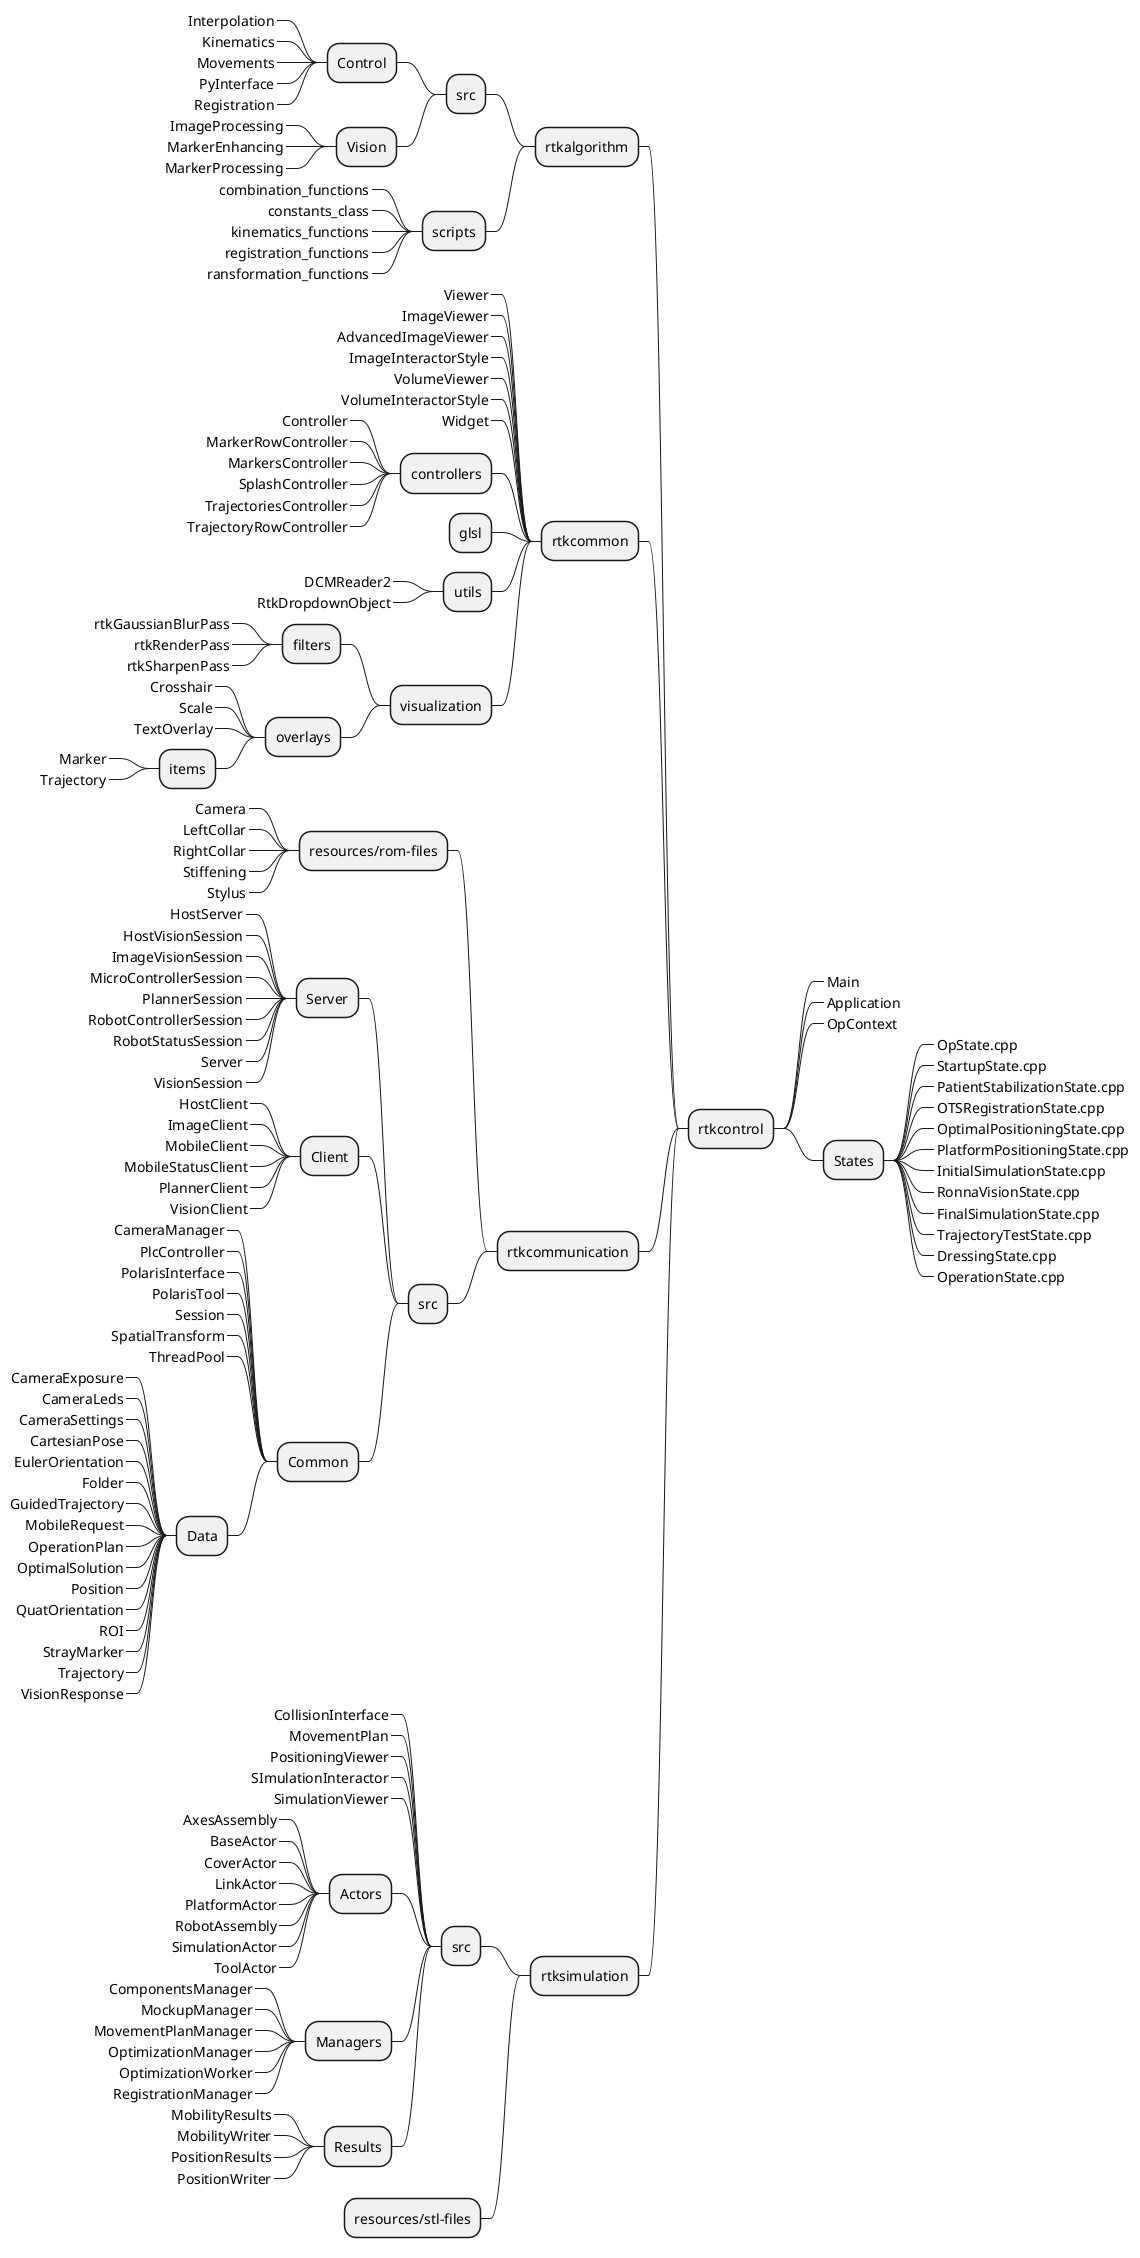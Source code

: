 @startmindmap rtkcontrol_with_submodules

+ rtkcontrol

++_ Main
++_ Application
++_ OpContext

++ States
+++_ OpState.cpp
+++_ StartupState.cpp
+++_ PatientStabilizationState.cpp
+++_ OTSRegistrationState.cpp
+++_ OptimalPositioningState.cpp
+++_ PlatformPositioningState.cpp
+++_ InitialSimulationState.cpp
+++_ RonnaVisionState.cpp
+++_ FinalSimulationState.cpp
+++_ TrajectoryTestState.cpp
+++_ DressingState.cpp
+++_ OperationState.cpp

-- rtkalgorithm
--- src
---- Control
-----_ Interpolation
-----_ Kinematics
-----_ Movements
-----_ PyInterface
-----_ Registration
---- Vision
-----_ ImageProcessing
-----_ MarkerEnhancing
-----_ MarkerProcessing
--- scripts
----_ combination_functions
----_ constants_class
----_ kinematics_functions
----_ registration_functions
----_ ransformation_functions
-- rtkcommon
---_ Viewer
---_ ImageViewer
---_ AdvancedImageViewer
---_ ImageInteractorStyle
---_ VolumeViewer
---_ VolumeInteractorStyle
---_ Widget
--- controllers
----_ Controller
----_ MarkerRowController
----_ MarkersController
----_ SplashController
----_ TrajectoriesController
----_ TrajectoryRowController
--- glsl
--- utils
----_ DCMReader2
----_ RtkDropdownObject
--- visualization
---- filters
-----_ rtkGaussianBlurPass
-----_ rtkRenderPass
-----_ rtkSharpenPass
---- overlays
-----_ Crosshair
-----_ Scale
-----_ TextOverlay
----- items
------_ Marker
------_ Trajectory
-- rtkcommunication

--- resources/rom-files
----_ Camera
----_ LeftCollar
----_ RightCollar
----_ Stiffening
----_ Stylus
--- src
---- Server
-----_ HostServer
-----_ HostVisionSession
-----_ ImageVisionSession
-----_ MicroControllerSession
-----_ PlannerSession
-----_ RobotControllerSession
-----_ RobotStatusSession
-----_ Server
-----_ VisionSession
---- Client
-----_ HostClient
-----_ ImageClient
-----_ MobileClient
-----_ MobileStatusClient
-----_ PlannerClient
-----_ VisionClient
---- Common
-----_ CameraManager
-----_ PlcController
-----_ PolarisInterface
-----_ PolarisTool
-----_ Session
-----_ SpatialTransform
-----_ ThreadPool
----- Data
------_ CameraExposure
------_ CameraLeds
------_ CameraSettings
------_ CartesianPose
------_ EulerOrientation
------_ Folder
------_ GuidedTrajectory
------_ MobileRequest
------_ OperationPlan
------_ OptimalSolution
------_ Position
------_ QuatOrientation
------_ ROI
------_ StrayMarker
------_ Trajectory
------_ VisionResponse

-- rtksimulation
--- src
----_ CollisionInterface
----_ MovementPlan
----_ PositioningViewer
----_ SImulationInteractor
----_ SimulationViewer
---- Actors
-----_ AxesAssembly
-----_ BaseActor
-----_ CoverActor
-----_ LinkActor
-----_ PlatformActor
-----_ RobotAssembly
-----_ SimulationActor
-----_ ToolActor
---- Managers
-----_ ComponentsManager
-----_ MockupManager
-----_ MovementPlanManager
-----_ OptimizationManager
-----_ OptimizationWorker
-----_ RegistrationManager
---- Results
-----_ MobilityResults
-----_ MobilityWriter
-----_ PositionResults
-----_ PositionWriter
--- resources/stl-files

@endmindmap
